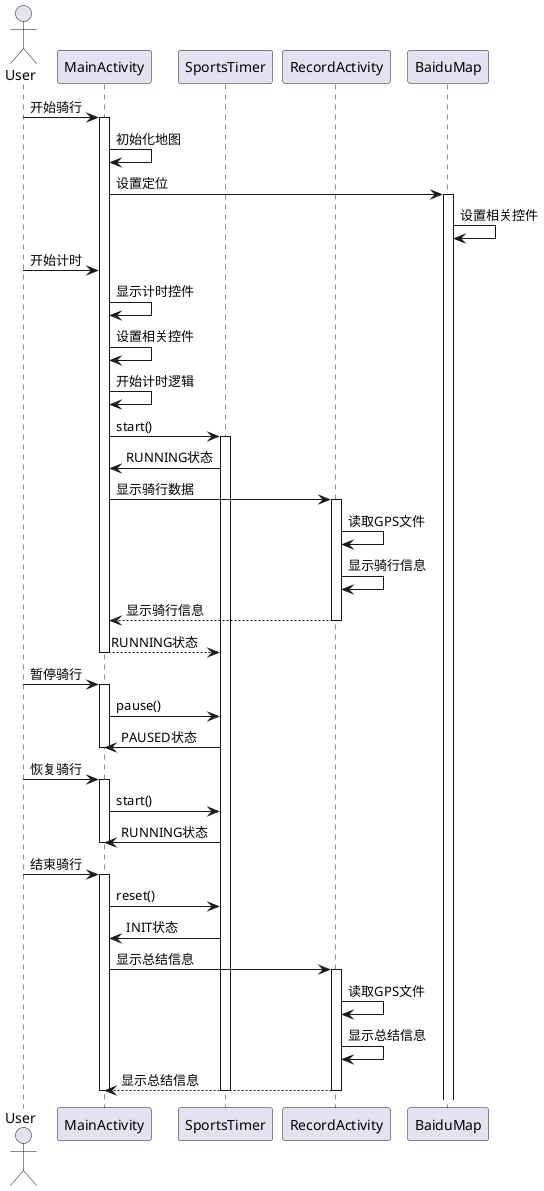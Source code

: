 @startuml

actor "User" as User
participant "MainActivity" as MainActivity
participant "SportsTimer" as SportsTimer
participant "RecordActivity" as RecordActivity
participant "BaiduMap" as BaiduMap

User -> MainActivity: 开始骑行
activate MainActivity
MainActivity -> MainActivity: 初始化地图
MainActivity -> BaiduMap: 设置定位
activate BaiduMap
BaiduMap -> BaiduMap: 设置相关控件
User -> MainActivity: 开始计时
MainActivity -> MainActivity: 显示计时控件
MainActivity -> MainActivity: 设置相关控件
MainActivity -> MainActivity: 开始计时逻辑
MainActivity -> SportsTimer: start()
activate SportsTimer
SportsTimer -> MainActivity: RUNNING状态
MainActivity -> RecordActivity: 显示骑行数据
activate RecordActivity
RecordActivity -> RecordActivity: 读取GPS文件
RecordActivity -> RecordActivity: 显示骑行信息
RecordActivity --> MainActivity: 显示骑行信息
deactivate RecordActivity
MainActivity --> SportsTimer: RUNNING状态
deactivate MainActivity

User -> MainActivity: 暂停骑行
activate MainActivity
MainActivity -> SportsTimer: pause()
SportsTimer -> MainActivity: PAUSED状态
deactivate MainActivity

User -> MainActivity: 恢复骑行
activate MainActivity
MainActivity -> SportsTimer: start()
SportsTimer -> MainActivity: RUNNING状态
deactivate MainActivity

User -> MainActivity: 结束骑行
activate MainActivity
MainActivity -> SportsTimer: reset()
SportsTimer -> MainActivity: INIT状态
MainActivity -> RecordActivity: 显示总结信息
activate RecordActivity
RecordActivity -> RecordActivity: 读取GPS文件
RecordActivity -> RecordActivity: 显示总结信息
RecordActivity --> MainActivity: 显示总结信息
deactivate RecordActivity
deactivate MainActivity
deactivate SportsTimer

@enduml
